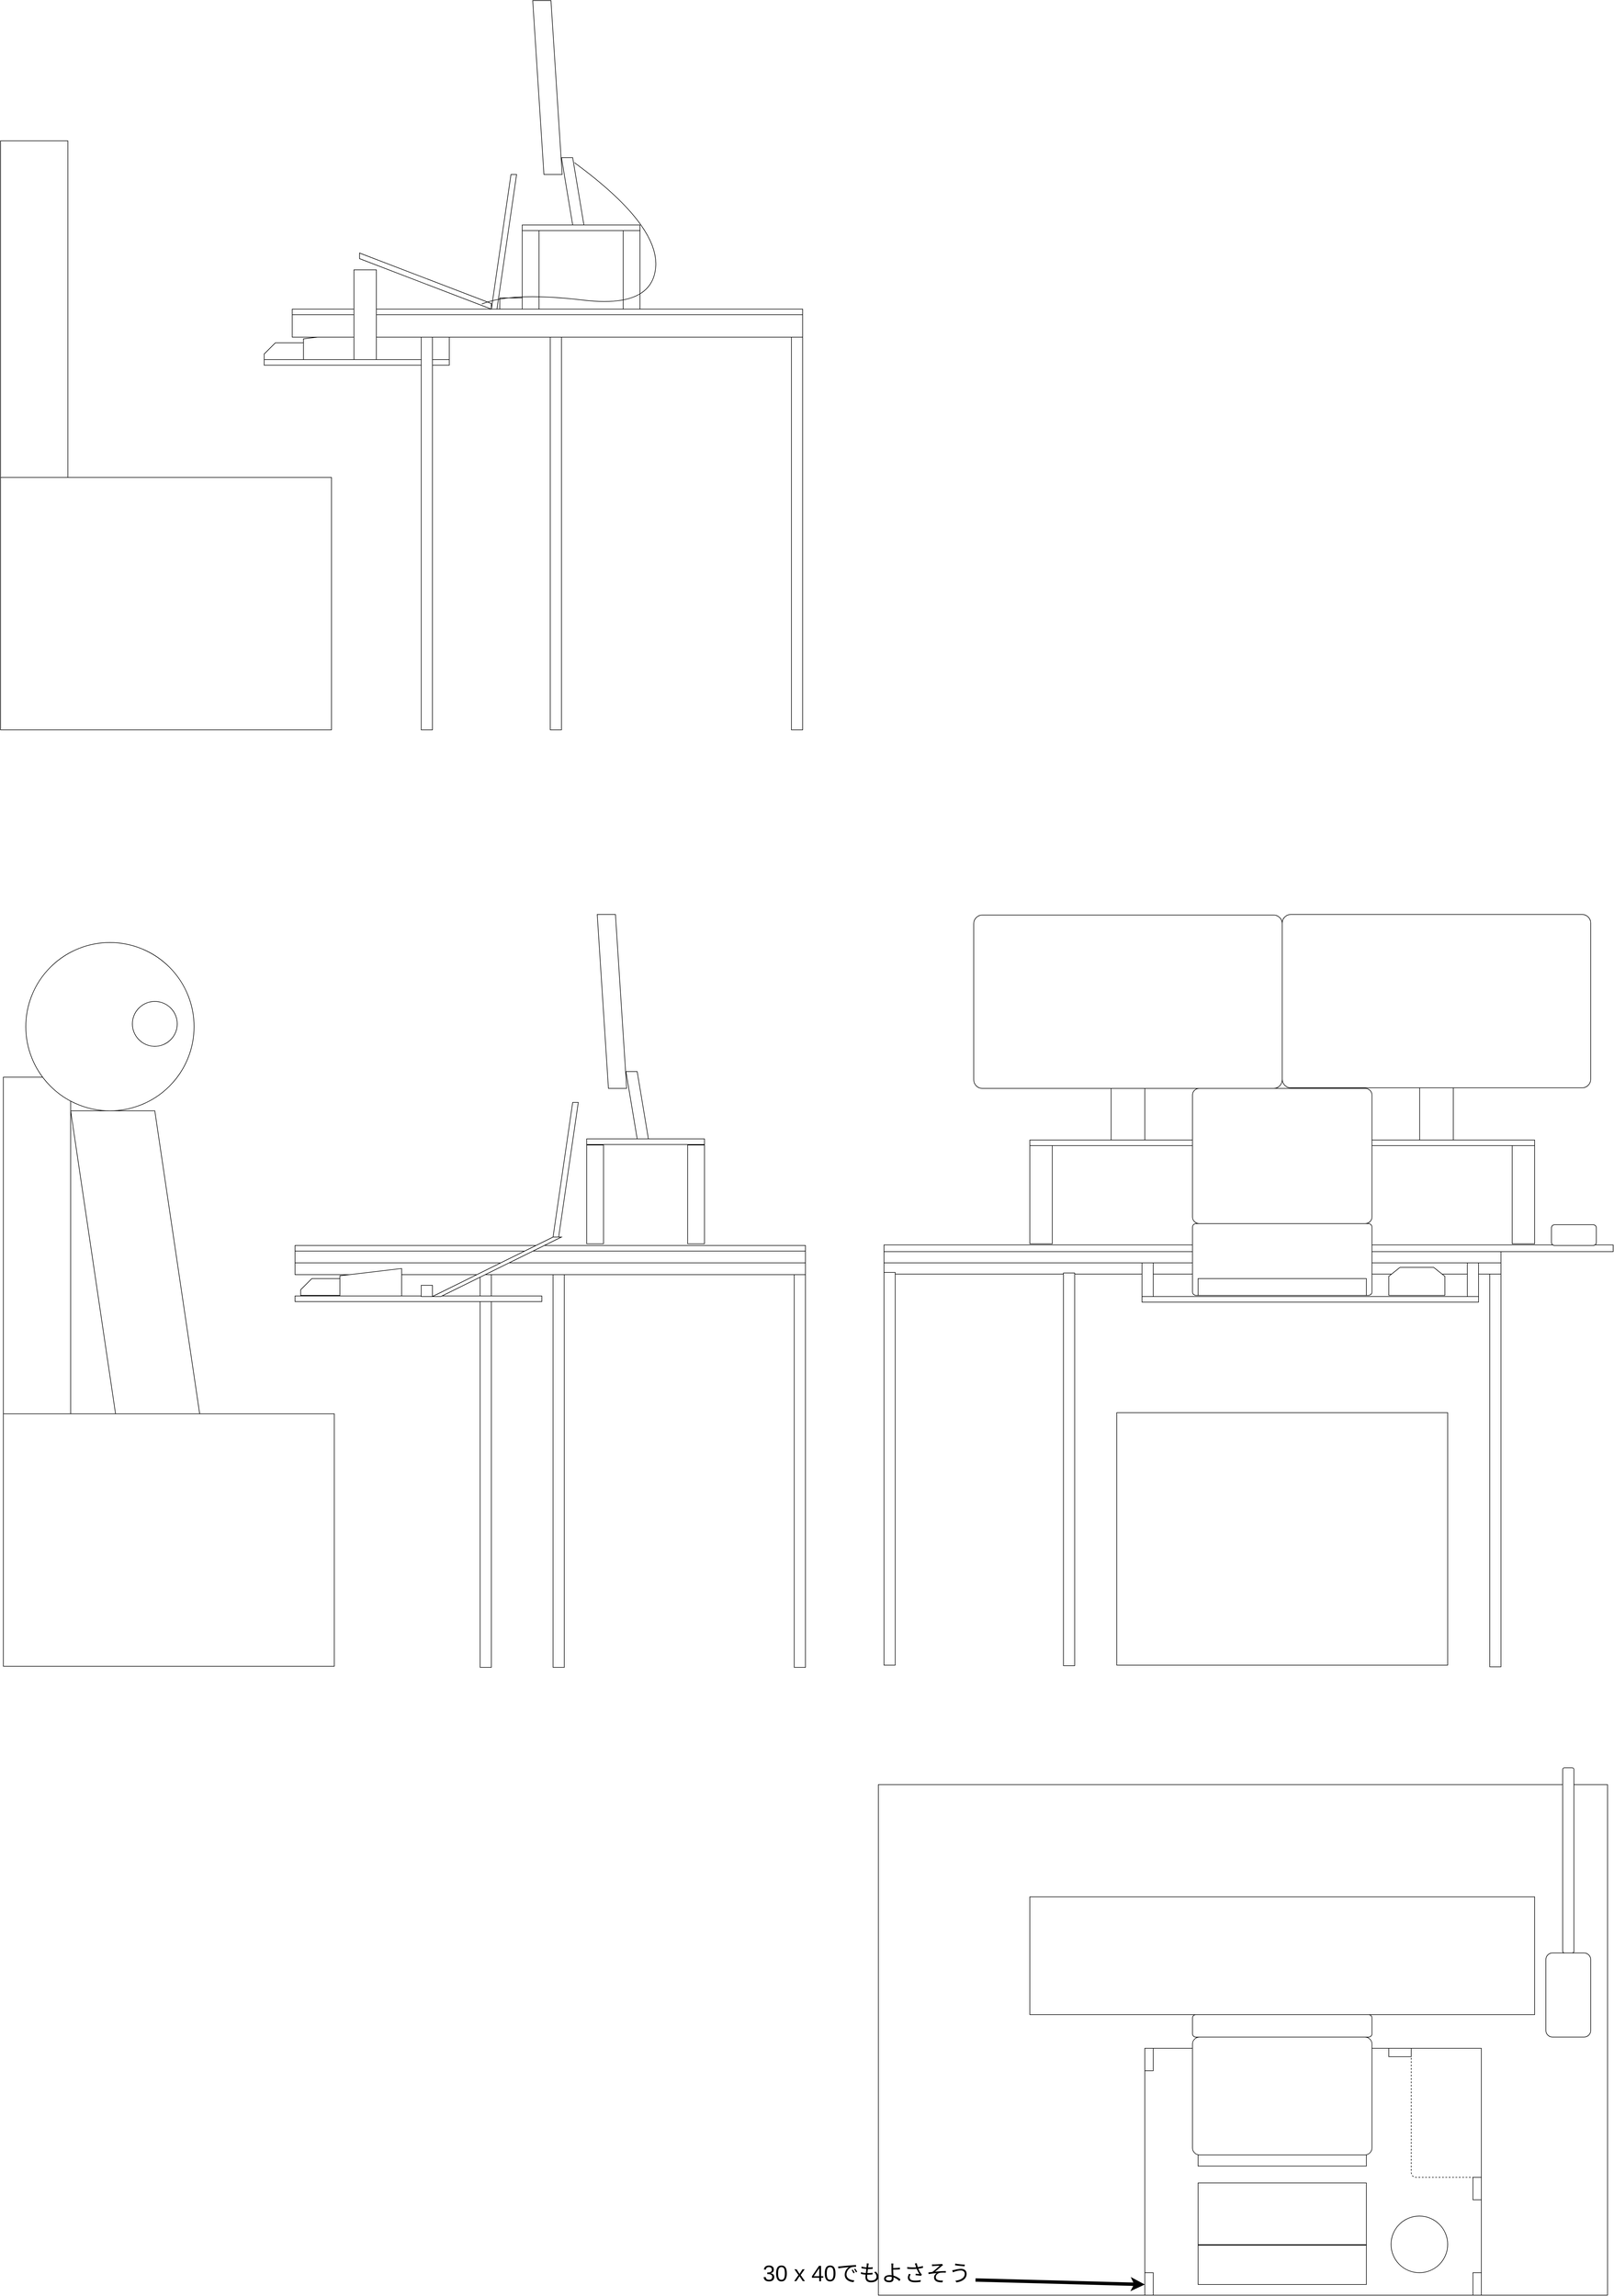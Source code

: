 <mxfile>
    <diagram id="MJRxsQYLISNkCaGimruc" name="ページ1">
        <mxGraphModel dx="7231" dy="4846" grid="1" gridSize="10" guides="1" tooltips="1" connect="1" arrows="1" fold="1" page="1" pageScale="1" pageWidth="827" pageHeight="1169" math="0" shadow="0">
            <root>
                <mxCell id="0"/>
                <mxCell id="1" parent="0"/>
                <mxCell id="197" value="" style="rounded=0;whiteSpace=wrap;html=1;fillColor=default;flipH=0;" vertex="1" parent="1">
                    <mxGeometry x="600" y="2680" width="1300" height="910" as="geometry"/>
                </mxCell>
                <mxCell id="215" value="" style="rounded=0;whiteSpace=wrap;html=1;fillColor=default;" vertex="1" parent="1">
                    <mxGeometry x="1075" y="3150" width="600" height="440" as="geometry"/>
                </mxCell>
                <mxCell id="100" value="" style="rounded=0;whiteSpace=wrap;html=1;" vertex="1" parent="1">
                    <mxGeometry x="-110" y="1771" width="20" height="700" as="geometry"/>
                </mxCell>
                <mxCell id="132" value="" style="rounded=0;whiteSpace=wrap;html=1;fillColor=default;flipH=0;" vertex="1" parent="1">
                    <mxGeometry x="610" y="1718" width="1300" height="12" as="geometry"/>
                </mxCell>
                <mxCell id="191" value="" style="rounded=0;whiteSpace=wrap;html=1;fillColor=default;flipH=0;" vertex="1" parent="1">
                    <mxGeometry x="610" y="1730" width="1100" height="20" as="geometry"/>
                </mxCell>
                <mxCell id="192" value="" style="rounded=0;whiteSpace=wrap;html=1;fillColor=default;flipH=0;" vertex="1" parent="1">
                    <mxGeometry x="610" y="1750" width="1100" height="20" as="geometry"/>
                </mxCell>
                <mxCell id="190" value="" style="rounded=0;whiteSpace=wrap;html=1;" vertex="1" parent="1">
                    <mxGeometry x="-440" y="1750" width="910" height="21" as="geometry"/>
                </mxCell>
                <mxCell id="38" value="" style="shape=card;whiteSpace=wrap;html=1;size=20;" vertex="1" parent="1">
                    <mxGeometry x="-495" y="110" width="70" height="30" as="geometry"/>
                </mxCell>
                <mxCell id="39" value="" style="shape=manualInput;whiteSpace=wrap;html=1;size=13;" vertex="1" parent="1">
                    <mxGeometry x="-425" y="90" width="110" height="50" as="geometry"/>
                </mxCell>
                <mxCell id="40" value="" style="rounded=0;whiteSpace=wrap;html=1;" vertex="1" parent="1">
                    <mxGeometry x="-495" y="140" width="330" height="10" as="geometry"/>
                </mxCell>
                <mxCell id="41" value="" style="rounded=0;whiteSpace=wrap;html=1;" vertex="1" parent="1">
                    <mxGeometry x="445" y="100" width="20" height="700" as="geometry"/>
                </mxCell>
                <mxCell id="42" value="" style="rounded=0;whiteSpace=wrap;html=1;" vertex="1" parent="1">
                    <mxGeometry x="15" y="100" width="20" height="700" as="geometry"/>
                </mxCell>
                <mxCell id="43" value="" style="rounded=0;whiteSpace=wrap;html=1;" vertex="1" parent="1">
                    <mxGeometry x="-445" y="60" width="910" height="40" as="geometry"/>
                </mxCell>
                <mxCell id="44" value="" style="rounded=0;whiteSpace=wrap;html=1;" vertex="1" parent="1">
                    <mxGeometry x="-445" y="50" width="910" height="10" as="geometry"/>
                </mxCell>
                <mxCell id="45" value="" style="rounded=0;whiteSpace=wrap;html=1;" vertex="1" parent="1">
                    <mxGeometry x="-965" y="350" width="590" height="450" as="geometry"/>
                </mxCell>
                <mxCell id="46" value="" style="rounded=0;whiteSpace=wrap;html=1;" vertex="1" parent="1">
                    <mxGeometry x="-965" y="-250" width="120" height="600" as="geometry"/>
                </mxCell>
                <mxCell id="47" value="" style="rounded=0;whiteSpace=wrap;html=1;" vertex="1" parent="1">
                    <mxGeometry x="-195" y="100" width="30" height="40" as="geometry"/>
                </mxCell>
                <mxCell id="48" value="" style="rounded=0;whiteSpace=wrap;html=1;" vertex="1" parent="1">
                    <mxGeometry x="-215" y="100" width="20" height="700" as="geometry"/>
                </mxCell>
                <mxCell id="53" value="" style="shape=parallelogram;perimeter=parallelogramPerimeter;whiteSpace=wrap;html=1;fixedSize=1;size=35;" vertex="1" parent="1">
                    <mxGeometry x="-90" y="-190" width="45" height="240" as="geometry"/>
                </mxCell>
                <mxCell id="57" value="" style="shape=parallelogram;perimeter=parallelogramPerimeter;whiteSpace=wrap;html=1;fixedSize=1;fillColor=default;direction=south;size=90;" vertex="1" parent="1">
                    <mxGeometry x="-325" y="-50" width="235" height="100" as="geometry"/>
                </mxCell>
                <mxCell id="59" value="" style="rounded=0;whiteSpace=wrap;html=1;fillColor=default;" vertex="1" parent="1">
                    <mxGeometry x="-75" y="30" width="40" height="20" as="geometry"/>
                </mxCell>
                <mxCell id="60" value="" style="rounded=0;whiteSpace=wrap;html=1;fillColor=default;" vertex="1" parent="1">
                    <mxGeometry x="-335" y="-20" width="40" height="160" as="geometry"/>
                </mxCell>
                <mxCell id="82" value="" style="rounded=0;whiteSpace=wrap;html=1;" vertex="1" parent="1">
                    <mxGeometry x="-35" y="-90" width="30" height="140" as="geometry"/>
                </mxCell>
                <mxCell id="83" value="" style="rounded=0;whiteSpace=wrap;html=1;" vertex="1" parent="1">
                    <mxGeometry x="145" y="-90" width="30" height="140" as="geometry"/>
                </mxCell>
                <mxCell id="84" value="" style="rounded=0;whiteSpace=wrap;html=1;fillColor=default;" vertex="1" parent="1">
                    <mxGeometry x="-35" y="-100" width="210" height="10" as="geometry"/>
                </mxCell>
                <mxCell id="85" value="" style="shape=parallelogram;perimeter=parallelogramPerimeter;whiteSpace=wrap;html=1;fixedSize=1;fillColor=default;flipH=1;" vertex="1" parent="1">
                    <mxGeometry x="35" y="-220" width="40" height="120" as="geometry"/>
                </mxCell>
                <mxCell id="86" value="" style="shape=parallelogram;perimeter=parallelogramPerimeter;whiteSpace=wrap;html=1;fixedSize=1;fillColor=default;flipH=1;" vertex="1" parent="1">
                    <mxGeometry x="-16.25" y="-500" width="52.5" height="310" as="geometry"/>
                </mxCell>
                <mxCell id="89" value="" style="endArrow=none;html=1;entryX=0.909;entryY=0.072;entryDx=0;entryDy=0;entryPerimeter=0;curved=1;" edge="1" parent="1" target="57">
                    <mxGeometry width="50" height="50" relative="1" as="geometry">
                        <mxPoint x="58.06" y="-211.1" as="sourcePoint"/>
                        <mxPoint x="-90.0" y="71.1" as="targetPoint"/>
                        <Array as="points">
                            <mxPoint x="208.06" y="-101.1"/>
                            <mxPoint x="198.06" y="48.9"/>
                            <mxPoint x="-51.94" y="18.9"/>
                        </Array>
                    </mxGeometry>
                </mxCell>
                <mxCell id="90" value="" style="shape=card;whiteSpace=wrap;html=1;size=20;" vertex="1" parent="1">
                    <mxGeometry x="-430" y="1778" width="70" height="30" as="geometry"/>
                </mxCell>
                <mxCell id="91" value="" style="shape=manualInput;whiteSpace=wrap;html=1;size=13;" vertex="1" parent="1">
                    <mxGeometry x="-360" y="1760" width="110" height="50" as="geometry"/>
                </mxCell>
                <mxCell id="92" value="" style="rounded=0;whiteSpace=wrap;html=1;" vertex="1" parent="1">
                    <mxGeometry x="-440" y="1809" width="440" height="10" as="geometry"/>
                </mxCell>
                <mxCell id="93" value="" style="rounded=0;whiteSpace=wrap;html=1;" vertex="1" parent="1">
                    <mxGeometry x="450" y="1771" width="20" height="700" as="geometry"/>
                </mxCell>
                <mxCell id="94" value="" style="rounded=0;whiteSpace=wrap;html=1;" vertex="1" parent="1">
                    <mxGeometry x="20" y="1771" width="20" height="700" as="geometry"/>
                </mxCell>
                <mxCell id="95" value="" style="rounded=0;whiteSpace=wrap;html=1;" vertex="1" parent="1">
                    <mxGeometry x="-440" y="1729" width="910" height="21" as="geometry"/>
                </mxCell>
                <mxCell id="96" value="" style="rounded=0;whiteSpace=wrap;html=1;" vertex="1" parent="1">
                    <mxGeometry x="-440" y="1719" width="910" height="10" as="geometry"/>
                </mxCell>
                <mxCell id="97" value="" style="rounded=0;whiteSpace=wrap;html=1;" vertex="1" parent="1">
                    <mxGeometry x="-960" y="2019" width="590" height="450" as="geometry"/>
                </mxCell>
                <mxCell id="98" value="" style="rounded=0;whiteSpace=wrap;html=1;" vertex="1" parent="1">
                    <mxGeometry x="-960" y="1419" width="120" height="600" as="geometry"/>
                </mxCell>
                <mxCell id="101" value="" style="shape=parallelogram;perimeter=parallelogramPerimeter;whiteSpace=wrap;html=1;fixedSize=1;size=215;" vertex="1" parent="1">
                    <mxGeometry x="-195" y="1704" width="230" height="106" as="geometry"/>
                </mxCell>
                <mxCell id="102" value="" style="rounded=0;whiteSpace=wrap;html=1;" vertex="1" parent="1">
                    <mxGeometry x="-215" y="1790" width="20" height="20" as="geometry"/>
                </mxCell>
                <mxCell id="103" value="" style="shape=parallelogram;perimeter=parallelogramPerimeter;whiteSpace=wrap;html=1;fixedSize=1;size=35;" vertex="1" parent="1">
                    <mxGeometry x="20" y="1464" width="45" height="240" as="geometry"/>
                </mxCell>
                <mxCell id="111" value="" style="ellipse;whiteSpace=wrap;html=1;aspect=fixed;fillColor=default;" vertex="1" parent="1">
                    <mxGeometry x="-920" y="1179" width="300" height="300" as="geometry"/>
                </mxCell>
                <mxCell id="112" value="" style="shape=parallelogram;perimeter=parallelogramPerimeter;whiteSpace=wrap;html=1;fixedSize=1;fillColor=default;flipH=1;size=80;" vertex="1" parent="1">
                    <mxGeometry x="-840" y="1479" width="230" height="540" as="geometry"/>
                </mxCell>
                <mxCell id="113" value="" style="ellipse;whiteSpace=wrap;html=1;aspect=fixed;fillColor=default;" vertex="1" parent="1">
                    <mxGeometry x="-730" y="1284" width="80" height="80" as="geometry"/>
                </mxCell>
                <mxCell id="115" value="" style="rounded=0;whiteSpace=wrap;html=1;" vertex="1" parent="1">
                    <mxGeometry x="80" y="1540" width="30" height="176" as="geometry"/>
                </mxCell>
                <mxCell id="116" value="" style="rounded=0;whiteSpace=wrap;html=1;" vertex="1" parent="1">
                    <mxGeometry x="260" y="1540" width="30" height="176" as="geometry"/>
                </mxCell>
                <mxCell id="117" value="" style="rounded=0;whiteSpace=wrap;html=1;fillColor=default;" vertex="1" parent="1">
                    <mxGeometry x="80" y="1529" width="210" height="10" as="geometry"/>
                </mxCell>
                <mxCell id="118" value="" style="shape=parallelogram;perimeter=parallelogramPerimeter;whiteSpace=wrap;html=1;fixedSize=1;fillColor=default;flipH=1;" vertex="1" parent="1">
                    <mxGeometry x="150" y="1409" width="40" height="120" as="geometry"/>
                </mxCell>
                <mxCell id="119" value="" style="shape=parallelogram;perimeter=parallelogramPerimeter;whiteSpace=wrap;html=1;fixedSize=1;fillColor=default;flipH=1;" vertex="1" parent="1">
                    <mxGeometry x="98.75" y="1129" width="52.5" height="310" as="geometry"/>
                </mxCell>
                <mxCell id="125" value="" style="rounded=0;whiteSpace=wrap;html=1;flipH=0;" vertex="1" parent="1">
                    <mxGeometry x="1690" y="1770" width="20" height="700" as="geometry"/>
                </mxCell>
                <mxCell id="136" value="" style="rounded=0;whiteSpace=wrap;html=1;flipH=0;" vertex="1" parent="1">
                    <mxGeometry x="1025" y="2017" width="590" height="450" as="geometry"/>
                </mxCell>
                <mxCell id="142" value="" style="rounded=0;whiteSpace=wrap;html=1;fillColor=default;flipH=0;" vertex="1" parent="1">
                    <mxGeometry x="870" y="1540" width="40" height="176" as="geometry"/>
                </mxCell>
                <mxCell id="143" value="" style="rounded=0;whiteSpace=wrap;html=1;fillColor=default;flipH=0;" vertex="1" parent="1">
                    <mxGeometry x="1730" y="1540" width="40" height="176" as="geometry"/>
                </mxCell>
                <mxCell id="144" value="" style="rounded=0;whiteSpace=wrap;html=1;fillColor=default;flipH=0;" vertex="1" parent="1">
                    <mxGeometry x="870" y="1531" width="900" height="10" as="geometry"/>
                </mxCell>
                <mxCell id="145" value="&lt;span style=&quot;color: rgba(0, 0, 0, 0); font-family: monospace; font-size: 0px; text-align: start;&quot;&gt;%3CmxGraphModel%3E%3Croot%3E%3CmxCell%20id%3D%220%22%2F%3E%3CmxCell%20id%3D%221%22%20parent%3D%220%22%2F%3E%3CmxCell%20id%3D%222%22%20value%3D%22%22%20style%3D%22rounded%3D0%3BwhiteSpace%3Dwrap%3Bhtml%3D1%3BfillColor%3Ddefault%3B%22%20vertex%3D%221%22%20parent%3D%221%22%3E%3CmxGeometry%20x%3D%2211.25%22%20y%3D%221569%22%20width%3D%22210%22%20height%3D%2210%22%20as%3D%22geometry%22%2F%3E%3C%2FmxCell%3E%3C%2Froot%3E%3C%2FmxGraphModel%3E&lt;/span&gt;" style="rounded=0;whiteSpace=wrap;html=1;fillColor=default;flipH=0;" vertex="1" parent="1">
                    <mxGeometry x="1015" y="1409" width="60" height="122" as="geometry"/>
                </mxCell>
                <mxCell id="147" value="" style="rounded=1;whiteSpace=wrap;html=1;fillColor=default;arcSize=5;flipH=0;" vertex="1" parent="1">
                    <mxGeometry x="770" y="1130" width="550" height="309" as="geometry"/>
                </mxCell>
                <mxCell id="149" value="&lt;span style=&quot;color: rgba(0, 0, 0, 0); font-family: monospace; font-size: 0px; text-align: start;&quot;&gt;%3CmxGraphModel%3E%3Croot%3E%3CmxCell%20id%3D%220%22%2F%3E%3CmxCell%20id%3D%221%22%20parent%3D%220%22%2F%3E%3CmxCell%20id%3D%222%22%20value%3D%22%22%20style%3D%22rounded%3D0%3BwhiteSpace%3Dwrap%3Bhtml%3D1%3BfillColor%3Ddefault%3B%22%20vertex%3D%221%22%20parent%3D%221%22%3E%3CmxGeometry%20x%3D%2211.25%22%20y%3D%221569%22%20width%3D%22210%22%20height%3D%2210%22%20as%3D%22geometry%22%2F%3E%3C%2FmxCell%3E%3C%2Froot%3E%3C%2FmxGraphModel%3E&lt;/span&gt;" style="rounded=0;whiteSpace=wrap;html=1;fillColor=default;flipH=0;" vertex="1" parent="1">
                    <mxGeometry x="1565" y="1408" width="60" height="123" as="geometry"/>
                </mxCell>
                <mxCell id="150" value="" style="rounded=1;whiteSpace=wrap;html=1;fillColor=default;arcSize=5;flipH=0;" vertex="1" parent="1">
                    <mxGeometry x="1320" y="1129" width="550" height="309" as="geometry"/>
                </mxCell>
                <mxCell id="140" value="" style="rounded=1;whiteSpace=wrap;html=1;fillColor=default;spacing=2;arcSize=5;flipH=0;" vertex="1" parent="1">
                    <mxGeometry x="1160" y="1439" width="320" height="241" as="geometry"/>
                </mxCell>
                <mxCell id="187" value="" style="rounded=0;whiteSpace=wrap;html=1;" vertex="1" parent="1">
                    <mxGeometry x="930" y="1768" width="20" height="700" as="geometry"/>
                </mxCell>
                <mxCell id="188" value="" style="rounded=0;whiteSpace=wrap;html=1;" vertex="1" parent="1">
                    <mxGeometry x="610" y="1767" width="20" height="700" as="geometry"/>
                </mxCell>
                <mxCell id="8" value="" style="rounded=0;whiteSpace=wrap;html=1;flipH=0;" parent="1" vertex="1">
                    <mxGeometry x="1070" y="1810" width="600" height="10" as="geometry"/>
                </mxCell>
                <mxCell id="10" value="" style="shape=loopLimit;whiteSpace=wrap;html=1;flipH=0;" parent="1" vertex="1">
                    <mxGeometry x="1510" y="1758" width="100" height="50" as="geometry"/>
                </mxCell>
                <mxCell id="156" value="" style="rounded=1;whiteSpace=wrap;html=1;fillColor=default;spacing=2;arcSize=5;flipH=0;" vertex="1" parent="1">
                    <mxGeometry x="1160" y="1680" width="320" height="128" as="geometry"/>
                </mxCell>
                <mxCell id="9" value="" style="rounded=0;whiteSpace=wrap;html=1;flipH=0;" parent="1" vertex="1">
                    <mxGeometry x="1170" y="1778" width="300" height="30" as="geometry"/>
                </mxCell>
                <mxCell id="193" value="" style="rounded=0;whiteSpace=wrap;html=1;fillColor=default;" vertex="1" parent="1">
                    <mxGeometry x="1070" y="1750" width="20" height="60" as="geometry"/>
                </mxCell>
                <mxCell id="135" value="" style="rounded=0;whiteSpace=wrap;html=1;fillColor=default;flipH=0;" vertex="1" parent="1">
                    <mxGeometry x="1650" y="1750" width="20" height="60" as="geometry"/>
                </mxCell>
                <mxCell id="204" value="" style="rounded=0;whiteSpace=wrap;html=1;fillColor=default;" vertex="1" parent="1">
                    <mxGeometry x="1170" y="3501" width="300" height="70" as="geometry"/>
                </mxCell>
                <mxCell id="205" value="" style="rounded=0;whiteSpace=wrap;html=1;fillColor=default;" vertex="1" parent="1">
                    <mxGeometry x="1170" y="3390" width="300" height="110" as="geometry"/>
                </mxCell>
                <mxCell id="206" value="" style="rounded=0;whiteSpace=wrap;html=1;fillColor=default;" vertex="1" parent="1">
                    <mxGeometry x="1170" y="3340" width="300" height="20" as="geometry"/>
                </mxCell>
                <mxCell id="212" value="" style="rounded=1;whiteSpace=wrap;html=1;fillColor=default;arcSize=6;" vertex="1" parent="1">
                    <mxGeometry x="1160" y="3130" width="320" height="210" as="geometry"/>
                </mxCell>
                <mxCell id="213" value="" style="rounded=1;whiteSpace=wrap;html=1;fillColor=default;" vertex="1" parent="1">
                    <mxGeometry x="1800" y="1682" width="80" height="37" as="geometry"/>
                </mxCell>
                <mxCell id="216" value="" style="rounded=1;whiteSpace=wrap;html=1;fillColor=default;" vertex="1" parent="1">
                    <mxGeometry x="1160" y="3090" width="320" height="40" as="geometry"/>
                </mxCell>
                <mxCell id="218" value="" style="ellipse;whiteSpace=wrap;html=1;aspect=fixed;fillColor=default;" vertex="1" parent="1">
                    <mxGeometry x="1514" y="3449" width="101" height="101" as="geometry"/>
                </mxCell>
                <mxCell id="220" value="" style="rounded=0;whiteSpace=wrap;html=1;fillColor=default;" vertex="1" parent="1">
                    <mxGeometry x="1660" y="3550" width="15" height="40" as="geometry"/>
                </mxCell>
                <mxCell id="221" value="" style="rounded=0;whiteSpace=wrap;html=1;fillColor=default;" vertex="1" parent="1">
                    <mxGeometry x="1075" y="3550" width="15" height="40" as="geometry"/>
                </mxCell>
                <mxCell id="223" value="" style="rounded=0;whiteSpace=wrap;html=1;fillColor=default;" vertex="1" parent="1">
                    <mxGeometry x="1510" y="3150" width="40" height="15" as="geometry"/>
                </mxCell>
                <mxCell id="225" value="" style="endArrow=none;dashed=1;html=1;rounded=1;" edge="1" parent="1">
                    <mxGeometry width="50" height="50" relative="1" as="geometry">
                        <mxPoint x="1668" y="3380" as="sourcePoint"/>
                        <mxPoint x="1550" y="3150" as="targetPoint"/>
                        <Array as="points">
                            <mxPoint x="1550" y="3380"/>
                        </Array>
                    </mxGeometry>
                </mxCell>
                <mxCell id="226" value="" style="rounded=0;whiteSpace=wrap;html=1;fillColor=default;" vertex="1" parent="1">
                    <mxGeometry x="1075" y="3150" width="15" height="40" as="geometry"/>
                </mxCell>
                <mxCell id="228" value="" style="rounded=0;whiteSpace=wrap;html=1;fillColor=default;" vertex="1" parent="1">
                    <mxGeometry x="1660" y="3380" width="15" height="40" as="geometry"/>
                </mxCell>
                <mxCell id="229" value="" style="rounded=0;whiteSpace=wrap;html=1;fillColor=default;" vertex="1" parent="1">
                    <mxGeometry x="870" y="2880" width="900" height="210" as="geometry"/>
                </mxCell>
                <mxCell id="232" value="" style="rounded=1;whiteSpace=wrap;html=1;fillColor=default;" vertex="1" parent="1">
                    <mxGeometry x="1790" y="2980" width="80" height="150" as="geometry"/>
                </mxCell>
                <mxCell id="233" value="" style="rounded=1;whiteSpace=wrap;html=1;fontSize=40;fillColor=default;" vertex="1" parent="1">
                    <mxGeometry x="1820" y="2650" width="20" height="330" as="geometry"/>
                </mxCell>
                <mxCell id="243" value="" style="endArrow=classic;html=1;rounded=1;strokeWidth=6;fontSize=40;jumpSize=6;exitX=0.998;exitY=0.716;exitDx=0;exitDy=0;exitPerimeter=0;" edge="1" parent="1" source="244">
                    <mxGeometry width="50" height="50" relative="1" as="geometry">
                        <mxPoint x="1010" y="3571" as="sourcePoint"/>
                        <mxPoint x="1075" y="3571" as="targetPoint"/>
                    </mxGeometry>
                </mxCell>
                <mxCell id="244" value="30 x 40でもよさそう" style="text;html=1;align=center;verticalAlign=middle;resizable=0;points=[];autosize=1;strokeColor=none;fillColor=none;fontSize=40;" vertex="1" parent="1">
                    <mxGeometry x="384" y="3520" width="390" height="60" as="geometry"/>
                </mxCell>
            </root>
        </mxGraphModel>
    </diagram>
</mxfile>